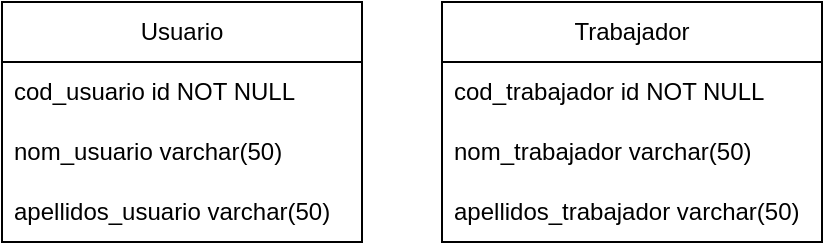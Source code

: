 <mxfile version="24.1.0" type="github">
  <diagram name="Página-1" id="F7BYFiG_lPrQ5hfkO6AL">
    <mxGraphModel dx="810" dy="451" grid="1" gridSize="10" guides="1" tooltips="1" connect="1" arrows="1" fold="1" page="1" pageScale="1" pageWidth="827" pageHeight="1169" math="0" shadow="0">
      <root>
        <mxCell id="0" />
        <mxCell id="1" parent="0" />
        <mxCell id="44VlRn7B5p0W6DuYbFLI-1" value="Usuario" style="swimlane;fontStyle=0;childLayout=stackLayout;horizontal=1;startSize=30;horizontalStack=0;resizeParent=1;resizeParentMax=0;resizeLast=0;collapsible=1;marginBottom=0;whiteSpace=wrap;html=1;" vertex="1" parent="1">
          <mxGeometry x="70" y="230" width="180" height="120" as="geometry" />
        </mxCell>
        <mxCell id="44VlRn7B5p0W6DuYbFLI-2" value="cod_usuario id NOT NULL" style="text;strokeColor=none;fillColor=none;align=left;verticalAlign=middle;spacingLeft=4;spacingRight=4;overflow=hidden;points=[[0,0.5],[1,0.5]];portConstraint=eastwest;rotatable=0;whiteSpace=wrap;html=1;" vertex="1" parent="44VlRn7B5p0W6DuYbFLI-1">
          <mxGeometry y="30" width="180" height="30" as="geometry" />
        </mxCell>
        <mxCell id="44VlRn7B5p0W6DuYbFLI-3" value="nom_usuario varchar(50)" style="text;strokeColor=none;fillColor=none;align=left;verticalAlign=middle;spacingLeft=4;spacingRight=4;overflow=hidden;points=[[0,0.5],[1,0.5]];portConstraint=eastwest;rotatable=0;whiteSpace=wrap;html=1;" vertex="1" parent="44VlRn7B5p0W6DuYbFLI-1">
          <mxGeometry y="60" width="180" height="30" as="geometry" />
        </mxCell>
        <mxCell id="44VlRn7B5p0W6DuYbFLI-4" value="apellidos_usuario varchar(50)" style="text;strokeColor=none;fillColor=none;align=left;verticalAlign=middle;spacingLeft=4;spacingRight=4;overflow=hidden;points=[[0,0.5],[1,0.5]];portConstraint=eastwest;rotatable=0;whiteSpace=wrap;html=1;" vertex="1" parent="44VlRn7B5p0W6DuYbFLI-1">
          <mxGeometry y="90" width="180" height="30" as="geometry" />
        </mxCell>
        <mxCell id="44VlRn7B5p0W6DuYbFLI-5" value="Trabajador" style="swimlane;fontStyle=0;childLayout=stackLayout;horizontal=1;startSize=30;horizontalStack=0;resizeParent=1;resizeParentMax=0;resizeLast=0;collapsible=1;marginBottom=0;whiteSpace=wrap;html=1;" vertex="1" parent="1">
          <mxGeometry x="290" y="230" width="190" height="120" as="geometry" />
        </mxCell>
        <mxCell id="44VlRn7B5p0W6DuYbFLI-6" value="cod_trabajador id NOT NULL" style="text;strokeColor=none;fillColor=none;align=left;verticalAlign=middle;spacingLeft=4;spacingRight=4;overflow=hidden;points=[[0,0.5],[1,0.5]];portConstraint=eastwest;rotatable=0;whiteSpace=wrap;html=1;" vertex="1" parent="44VlRn7B5p0W6DuYbFLI-5">
          <mxGeometry y="30" width="190" height="30" as="geometry" />
        </mxCell>
        <mxCell id="44VlRn7B5p0W6DuYbFLI-7" value="nom_trabajador varchar(50)" style="text;strokeColor=none;fillColor=none;align=left;verticalAlign=middle;spacingLeft=4;spacingRight=4;overflow=hidden;points=[[0,0.5],[1,0.5]];portConstraint=eastwest;rotatable=0;whiteSpace=wrap;html=1;" vertex="1" parent="44VlRn7B5p0W6DuYbFLI-5">
          <mxGeometry y="60" width="190" height="30" as="geometry" />
        </mxCell>
        <mxCell id="44VlRn7B5p0W6DuYbFLI-8" value="apellidos_trabajador varchar(50)" style="text;strokeColor=none;fillColor=none;align=left;verticalAlign=middle;spacingLeft=4;spacingRight=4;overflow=hidden;points=[[0,0.5],[1,0.5]];portConstraint=eastwest;rotatable=0;whiteSpace=wrap;html=1;" vertex="1" parent="44VlRn7B5p0W6DuYbFLI-5">
          <mxGeometry y="90" width="190" height="30" as="geometry" />
        </mxCell>
      </root>
    </mxGraphModel>
  </diagram>
</mxfile>
